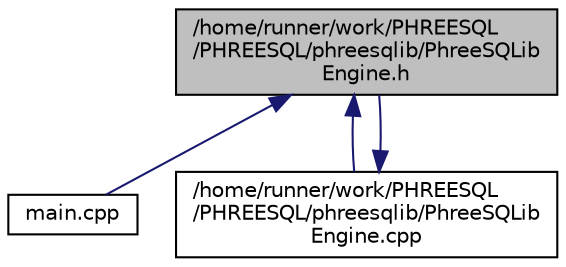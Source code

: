 digraph "/home/runner/work/PHREESQL/PHREESQL/phreesqlib/PhreeSQLibEngine.h"
{
 // LATEX_PDF_SIZE
  edge [fontname="Helvetica",fontsize="10",labelfontname="Helvetica",labelfontsize="10"];
  node [fontname="Helvetica",fontsize="10",shape=record];
  Node1 [label="/home/runner/work/PHREESQL\l/PHREESQL/phreesqlib/PhreeSQLib\lEngine.h",height=0.2,width=0.4,color="black", fillcolor="grey75", style="filled", fontcolor="black",tooltip="PhreeSQLib Engine."];
  Node1 -> Node2 [dir="back",color="midnightblue",fontsize="10",style="solid",fontname="Helvetica"];
  Node2 [label="main.cpp",height=0.2,width=0.4,color="black", fillcolor="white", style="filled",URL="$main_8cpp.html",tooltip="Main entry point for PhreeSQLExe application."];
  Node1 -> Node3 [dir="back",color="midnightblue",fontsize="10",style="solid",fontname="Helvetica"];
  Node3 [label="/home/runner/work/PHREESQL\l/PHREESQL/phreesqlib/PhreeSQLib\lEngine.cpp",height=0.2,width=0.4,color="black", fillcolor="white", style="filled",URL="$PhreeSQLibEngine_8cpp_source.html",tooltip=" "];
  Node3 -> Node1 [dir="back",color="midnightblue",fontsize="10",style="solid",fontname="Helvetica"];
}
